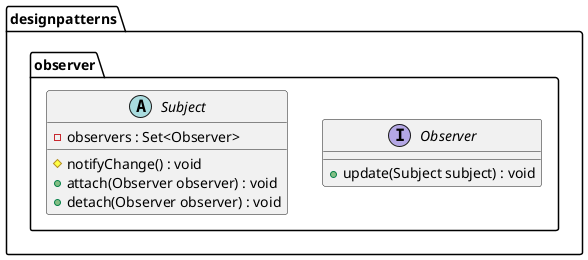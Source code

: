 @startuml
skinparam groupInheritance 2
skinparam linetype polyline

package designpatterns.observer{
   interface Observer{
      +update(Subject subject) : void
   }
   abstract class Subject{
      -observers : Set<Observer>

      #notifyChange() : void
      +attach(Observer observer) : void
      +detach(Observer observer) : void
   }
}

@enduml